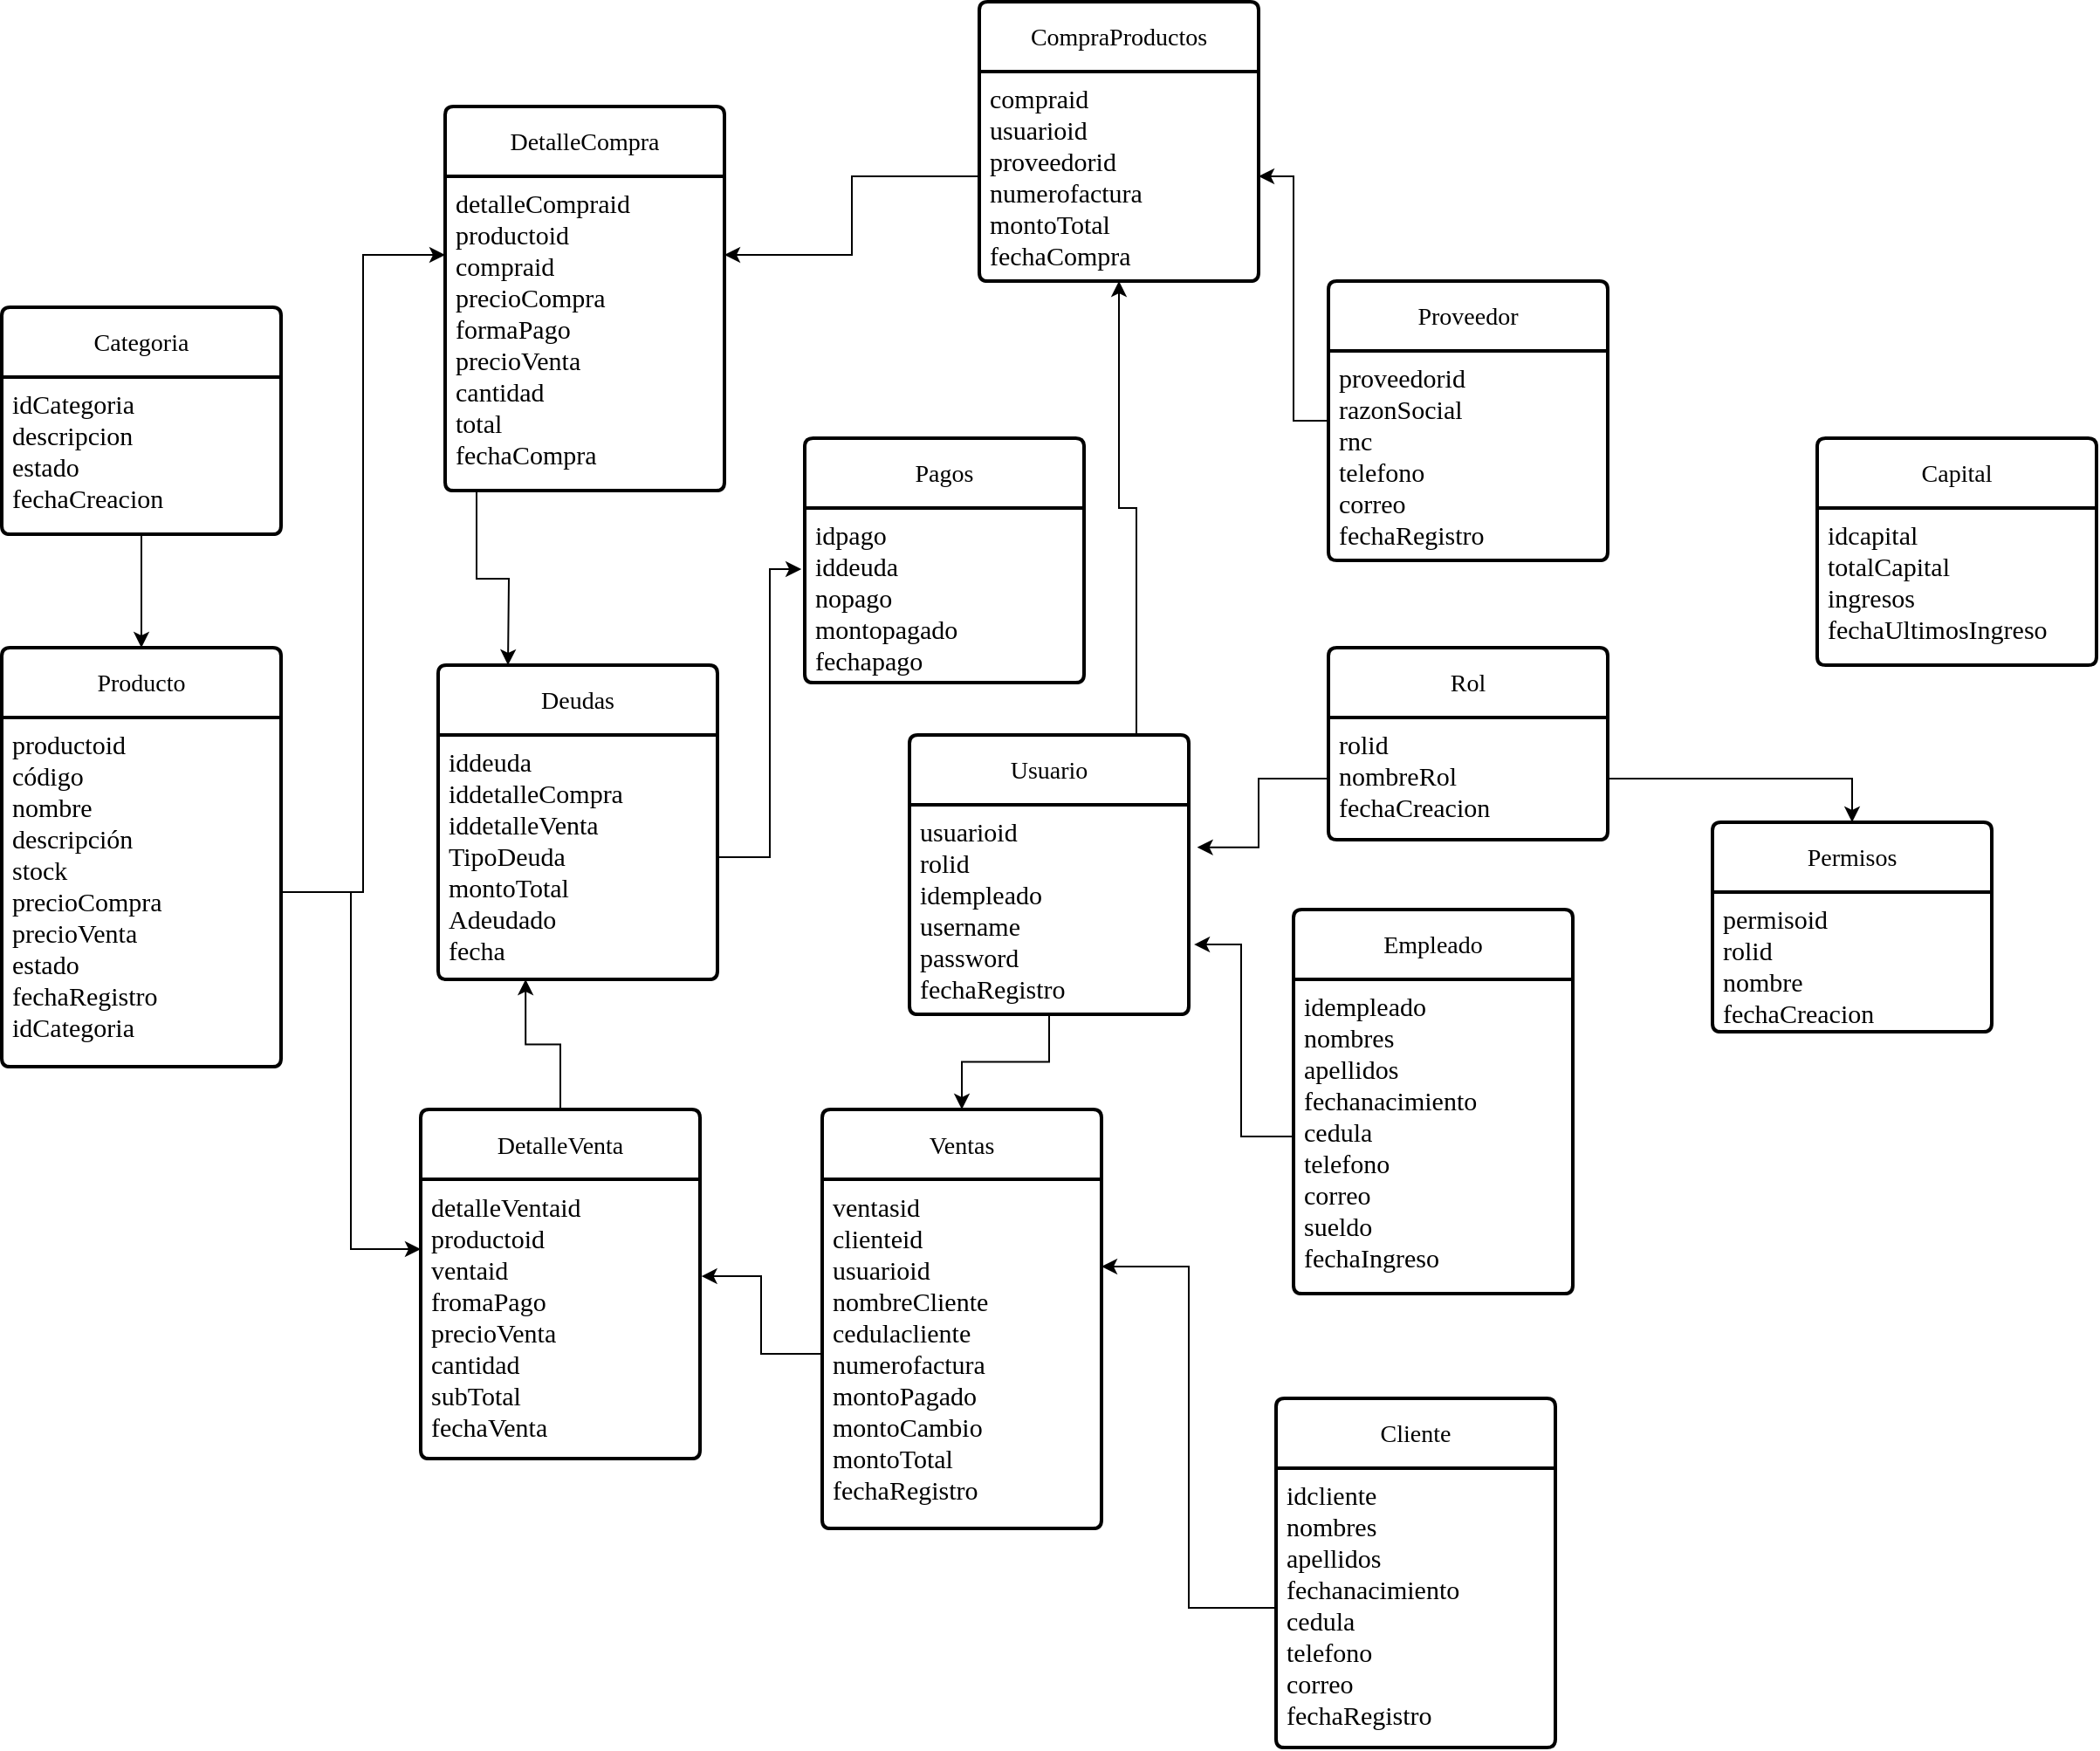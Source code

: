 <mxfile version="24.7.5">
  <diagram name="Página-1" id="-LyNF7EkdQ8stSd87AwN">
    <mxGraphModel dx="1974" dy="1844" grid="1" gridSize="10" guides="1" tooltips="1" connect="1" arrows="1" fold="1" page="1" pageScale="1" pageWidth="827" pageHeight="1169" math="0" shadow="0">
      <root>
        <mxCell id="0" />
        <mxCell id="1" parent="0" />
        <mxCell id="U6ZwaRL902qGQz3W7HtV-21" value="&lt;font face=&quot;Comic Sans MS&quot;&gt;Cliente&lt;/font&gt;" style="swimlane;childLayout=stackLayout;horizontal=1;startSize=40;horizontalStack=0;rounded=1;fontSize=14;fontStyle=0;strokeWidth=2;resizeParent=0;resizeLast=1;shadow=0;dashed=0;align=center;arcSize=4;whiteSpace=wrap;html=1;" parent="1" vertex="1">
          <mxGeometry x="730" y="630" width="160" height="200" as="geometry" />
        </mxCell>
        <mxCell id="U6ZwaRL902qGQz3W7HtV-22" value="&lt;font style=&quot;font-size: 15px;&quot; face=&quot;Comic Sans MS&quot;&gt;idcliente&lt;br&gt;nombres&lt;br&gt;apellidos&lt;br&gt;fechanacimiento&lt;br&gt;cedula&lt;br&gt;telefono&lt;br&gt;correo&lt;br&gt;fechaRegistro&lt;br&gt;&lt;/font&gt;" style="align=left;strokeColor=none;fillColor=none;spacingLeft=4;fontSize=12;verticalAlign=top;resizable=0;rotatable=0;part=1;html=1;" parent="U6ZwaRL902qGQz3W7HtV-21" vertex="1">
          <mxGeometry y="40" width="160" height="160" as="geometry" />
        </mxCell>
        <mxCell id="U6ZwaRL902qGQz3W7HtV-24" value="&lt;font face=&quot;Comic Sans MS&quot;&gt;Producto&lt;/font&gt;" style="swimlane;childLayout=stackLayout;horizontal=1;startSize=40;horizontalStack=0;rounded=1;fontSize=14;fontStyle=0;strokeWidth=2;resizeParent=0;resizeLast=1;shadow=0;dashed=0;align=center;arcSize=4;whiteSpace=wrap;html=1;" parent="1" vertex="1">
          <mxGeometry y="200" width="160" height="240" as="geometry" />
        </mxCell>
        <mxCell id="U6ZwaRL902qGQz3W7HtV-25" value="&lt;font style=&quot;font-size: 15px;&quot; face=&quot;Comic Sans MS&quot;&gt;&lt;span style=&quot;font-size: 15px;&quot;&gt;productoid&lt;br&gt;&lt;/span&gt;&lt;font style=&quot;font-size: 15px;&quot;&gt;código&lt;br&gt;nombre&lt;br&gt;&lt;/font&gt;descripción&lt;br&gt;stock&lt;br&gt;precioCompra&lt;br&gt;precioVenta&lt;br&gt;estado&lt;br&gt;fechaRegistro&lt;br&gt;idCategoria&lt;br&gt;&lt;/font&gt;" style="align=left;strokeColor=none;fillColor=none;spacingLeft=4;fontSize=12;verticalAlign=top;resizable=0;rotatable=0;part=1;html=1;" parent="U6ZwaRL902qGQz3W7HtV-24" vertex="1">
          <mxGeometry y="40" width="160" height="200" as="geometry" />
        </mxCell>
        <mxCell id="U6ZwaRL902qGQz3W7HtV-27" value="&lt;font face=&quot;Comic Sans MS&quot;&gt;Categoria&lt;/font&gt;" style="swimlane;childLayout=stackLayout;horizontal=1;startSize=40;horizontalStack=0;rounded=1;fontSize=14;fontStyle=0;strokeWidth=2;resizeParent=0;resizeLast=1;shadow=0;dashed=0;align=center;arcSize=4;whiteSpace=wrap;html=1;" parent="1" vertex="1">
          <mxGeometry y="5" width="160" height="130" as="geometry" />
        </mxCell>
        <mxCell id="U6ZwaRL902qGQz3W7HtV-28" value="&lt;font style=&quot;font-size: 15px;&quot; face=&quot;Comic Sans MS&quot;&gt;idCategoria&lt;br&gt;descripcion&lt;br&gt;estado&lt;br&gt;fechaCreacion&lt;/font&gt;" style="align=left;strokeColor=none;fillColor=none;spacingLeft=4;fontSize=12;verticalAlign=top;resizable=0;rotatable=0;part=1;html=1;" parent="U6ZwaRL902qGQz3W7HtV-27" vertex="1">
          <mxGeometry y="40" width="160" height="90" as="geometry" />
        </mxCell>
        <mxCell id="U6ZwaRL902qGQz3W7HtV-52" style="edgeStyle=orthogonalEdgeStyle;rounded=0;orthogonalLoop=1;jettySize=auto;html=1;entryX=0.5;entryY=1;entryDx=0;entryDy=0;" parent="1" source="U6ZwaRL902qGQz3W7HtV-29" target="U6ZwaRL902qGQz3W7HtV-36" edge="1">
          <mxGeometry relative="1" as="geometry">
            <Array as="points">
              <mxPoint x="650" y="120" />
              <mxPoint x="640" y="120" />
            </Array>
          </mxGeometry>
        </mxCell>
        <mxCell id="U6ZwaRL902qGQz3W7HtV-29" value="&lt;font face=&quot;Comic Sans MS&quot;&gt;Usuario&lt;/font&gt;" style="swimlane;childLayout=stackLayout;horizontal=1;startSize=40;horizontalStack=0;rounded=1;fontSize=14;fontStyle=0;strokeWidth=2;resizeParent=0;resizeLast=1;shadow=0;dashed=0;align=center;arcSize=4;whiteSpace=wrap;html=1;" parent="1" vertex="1">
          <mxGeometry x="520" y="250" width="160" height="160" as="geometry" />
        </mxCell>
        <mxCell id="U6ZwaRL902qGQz3W7HtV-30" value="&lt;font style=&quot;font-size: 15px;&quot; face=&quot;Comic Sans MS&quot;&gt;usuarioid&lt;br&gt;rolid&lt;/font&gt;&lt;div&gt;&lt;font style=&quot;font-size: 15px;&quot; face=&quot;Comic Sans MS&quot;&gt;idempleado&lt;br&gt;username&lt;/font&gt;&lt;div&gt;&lt;font style=&quot;font-size: 15px;&quot; face=&quot;Comic Sans MS&quot;&gt;password&lt;br&gt;fechaRegistro&lt;br&gt;&lt;/font&gt;&lt;/div&gt;&lt;/div&gt;" style="align=left;strokeColor=none;fillColor=none;spacingLeft=4;fontSize=12;verticalAlign=top;resizable=0;rotatable=0;part=1;html=1;" parent="U6ZwaRL902qGQz3W7HtV-29" vertex="1">
          <mxGeometry y="40" width="160" height="120" as="geometry" />
        </mxCell>
        <mxCell id="U6ZwaRL902qGQz3W7HtV-33" value="&lt;font face=&quot;Comic Sans MS&quot;&gt;Rol&lt;/font&gt;" style="swimlane;childLayout=stackLayout;horizontal=1;startSize=40;horizontalStack=0;rounded=1;fontSize=14;fontStyle=0;strokeWidth=2;resizeParent=0;resizeLast=1;shadow=0;dashed=0;align=center;arcSize=4;whiteSpace=wrap;html=1;" parent="1" vertex="1">
          <mxGeometry x="760" y="200" width="160" height="110" as="geometry" />
        </mxCell>
        <mxCell id="U6ZwaRL902qGQz3W7HtV-34" value="&lt;font style=&quot;font-size: 15px;&quot; face=&quot;Comic Sans MS&quot;&gt;rolid&lt;br&gt;nombreRol&lt;br&gt;fechaCreacion&lt;/font&gt;" style="align=left;strokeColor=none;fillColor=none;spacingLeft=4;fontSize=12;verticalAlign=top;resizable=0;rotatable=0;part=1;html=1;" parent="U6ZwaRL902qGQz3W7HtV-33" vertex="1">
          <mxGeometry y="40" width="160" height="70" as="geometry" />
        </mxCell>
        <mxCell id="U6ZwaRL902qGQz3W7HtV-35" value="&lt;font face=&quot;Comic Sans MS&quot;&gt;CompraProductos&lt;/font&gt;" style="swimlane;childLayout=stackLayout;horizontal=1;startSize=40;horizontalStack=0;rounded=1;fontSize=14;fontStyle=0;strokeWidth=2;resizeParent=0;resizeLast=1;shadow=0;dashed=0;align=center;arcSize=4;whiteSpace=wrap;html=1;" parent="1" vertex="1">
          <mxGeometry x="560" y="-170" width="160" height="160" as="geometry" />
        </mxCell>
        <mxCell id="U6ZwaRL902qGQz3W7HtV-36" value="&lt;font style=&quot;font-size: 15px;&quot; face=&quot;Comic Sans MS&quot;&gt;compraid&lt;br&gt;usuarioid&lt;br&gt;proveedorid&lt;/font&gt;&lt;div&gt;&lt;font style=&quot;font-size: 15px;&quot; face=&quot;Comic Sans MS&quot;&gt;numerofactura&lt;br&gt;montoTotal&lt;br&gt;fechaCompra&lt;br&gt;&lt;/font&gt;&lt;/div&gt;" style="align=left;strokeColor=none;fillColor=none;spacingLeft=4;fontSize=12;verticalAlign=top;resizable=0;rotatable=0;part=1;html=1;" parent="U6ZwaRL902qGQz3W7HtV-35" vertex="1">
          <mxGeometry y="40" width="160" height="120" as="geometry" />
        </mxCell>
        <mxCell id="U6ZwaRL902qGQz3W7HtV-56" value="" style="edgeStyle=orthogonalEdgeStyle;rounded=0;orthogonalLoop=1;jettySize=auto;html=1;" parent="1" source="U6ZwaRL902qGQz3W7HtV-37" target="U6ZwaRL902qGQz3W7HtV-36" edge="1">
          <mxGeometry relative="1" as="geometry" />
        </mxCell>
        <mxCell id="U6ZwaRL902qGQz3W7HtV-37" value="&lt;font face=&quot;Comic Sans MS&quot;&gt;Proveedor&lt;/font&gt;" style="swimlane;childLayout=stackLayout;horizontal=1;startSize=40;horizontalStack=0;rounded=1;fontSize=14;fontStyle=0;strokeWidth=2;resizeParent=0;resizeLast=1;shadow=0;dashed=0;align=center;arcSize=4;whiteSpace=wrap;html=1;" parent="1" vertex="1">
          <mxGeometry x="760" y="-10" width="160" height="160" as="geometry" />
        </mxCell>
        <mxCell id="U6ZwaRL902qGQz3W7HtV-38" value="&lt;font style=&quot;font-size: 15px;&quot; face=&quot;Comic Sans MS&quot;&gt;proveedorid&lt;br&gt;razonSocial&lt;br&gt;rnc&lt;br&gt;telefono&lt;br&gt;correo&lt;br&gt;fechaRegistro&lt;br&gt;&lt;/font&gt;" style="align=left;strokeColor=none;fillColor=none;spacingLeft=4;fontSize=12;verticalAlign=top;resizable=0;rotatable=0;part=1;html=1;" parent="U6ZwaRL902qGQz3W7HtV-37" vertex="1">
          <mxGeometry y="40" width="160" height="120" as="geometry" />
        </mxCell>
        <mxCell id="U6ZwaRL902qGQz3W7HtV-39" value="&lt;font face=&quot;Comic Sans MS&quot;&gt;DetalleCompra&lt;/font&gt;" style="swimlane;childLayout=stackLayout;horizontal=1;startSize=40;horizontalStack=0;rounded=1;fontSize=14;fontStyle=0;strokeWidth=2;resizeParent=0;resizeLast=1;shadow=0;dashed=0;align=center;arcSize=4;whiteSpace=wrap;html=1;" parent="1" vertex="1">
          <mxGeometry x="254" y="-110" width="160" height="220" as="geometry" />
        </mxCell>
        <mxCell id="U6ZwaRL902qGQz3W7HtV-40" value="&lt;font style=&quot;font-size: 15px;&quot; face=&quot;Comic Sans MS&quot;&gt;detalleCompraid&lt;br&gt;productoid&lt;br&gt;compraid&lt;/font&gt;&lt;div&gt;&lt;font style=&quot;font-size: 15px;&quot; face=&quot;Comic Sans MS&quot;&gt;precioCompra&lt;/font&gt;&lt;/div&gt;&lt;div&gt;&lt;font style=&quot;font-size: 15px;&quot; face=&quot;Comic Sans MS&quot;&gt;formaPago&lt;br&gt;precioVenta&lt;br&gt;cantidad&lt;br&gt;total&lt;br&gt;fechaCompra&lt;br&gt;&lt;/font&gt;&lt;/div&gt;" style="align=left;strokeColor=none;fillColor=none;spacingLeft=4;fontSize=12;verticalAlign=top;resizable=0;rotatable=0;part=1;html=1;" parent="U6ZwaRL902qGQz3W7HtV-39" vertex="1">
          <mxGeometry y="40" width="160" height="180" as="geometry" />
        </mxCell>
        <mxCell id="U6ZwaRL902qGQz3W7HtV-41" value="&lt;font face=&quot;Comic Sans MS&quot;&gt;DetalleVenta&lt;/font&gt;" style="swimlane;childLayout=stackLayout;horizontal=1;startSize=40;horizontalStack=0;rounded=1;fontSize=14;fontStyle=0;strokeWidth=2;resizeParent=0;resizeLast=1;shadow=0;dashed=0;align=center;arcSize=4;whiteSpace=wrap;html=1;" parent="1" vertex="1">
          <mxGeometry x="240" y="464.5" width="160" height="200" as="geometry" />
        </mxCell>
        <mxCell id="U6ZwaRL902qGQz3W7HtV-42" value="&lt;font style=&quot;font-size: 15px;&quot; face=&quot;Comic Sans MS&quot;&gt;detalleVentaid&lt;br&gt;productoid&lt;br&gt;ventaid&lt;/font&gt;&lt;div&gt;&lt;font style=&quot;font-size: 15px;&quot; face=&quot;Comic Sans MS&quot;&gt;fromaPago&lt;br&gt;precioVenta&lt;br&gt;cantidad&lt;br&gt;subTotal&lt;br&gt;fechaVenta&lt;br&gt;&lt;/font&gt;&lt;/div&gt;" style="align=left;strokeColor=none;fillColor=none;spacingLeft=4;fontSize=12;verticalAlign=top;resizable=0;rotatable=0;part=1;html=1;" parent="U6ZwaRL902qGQz3W7HtV-41" vertex="1">
          <mxGeometry y="40" width="160" height="160" as="geometry" />
        </mxCell>
        <mxCell id="U6ZwaRL902qGQz3W7HtV-43" value="&lt;font face=&quot;Comic Sans MS&quot;&gt;Ventas&lt;/font&gt;" style="swimlane;childLayout=stackLayout;horizontal=1;startSize=40;horizontalStack=0;rounded=1;fontSize=14;fontStyle=0;strokeWidth=2;resizeParent=0;resizeLast=1;shadow=0;dashed=0;align=center;arcSize=4;whiteSpace=wrap;html=1;" parent="1" vertex="1">
          <mxGeometry x="470" y="464.5" width="160" height="240" as="geometry" />
        </mxCell>
        <mxCell id="U6ZwaRL902qGQz3W7HtV-44" value="&lt;font style=&quot;font-size: 15px;&quot; face=&quot;Comic Sans MS&quot;&gt;ventasid&lt;br&gt;clienteid&lt;br&gt;usuarioid&lt;/font&gt;&lt;div&gt;&lt;font face=&quot;Comic Sans MS&quot;&gt;&lt;span style=&quot;font-size: 15px;&quot;&gt;nombreCliente&lt;br&gt;&lt;/span&gt;&lt;/font&gt;&lt;div&gt;&lt;font style=&quot;font-size: 15px;&quot; face=&quot;Comic Sans MS&quot;&gt;cedulacliente&lt;/font&gt;&lt;/div&gt;&lt;div&gt;&lt;font style=&quot;font-size: 15px;&quot; face=&quot;Comic Sans MS&quot;&gt;numerofactura&lt;br&gt;montoPagado&lt;br&gt;montoCambio&lt;br&gt;montoTotal&lt;br&gt;fechaRegistro&lt;br&gt;&lt;/font&gt;&lt;/div&gt;&lt;/div&gt;" style="align=left;strokeColor=none;fillColor=none;spacingLeft=4;fontSize=12;verticalAlign=top;resizable=0;rotatable=0;part=1;html=1;" parent="U6ZwaRL902qGQz3W7HtV-43" vertex="1">
          <mxGeometry y="40" width="160" height="200" as="geometry" />
        </mxCell>
        <mxCell id="U6ZwaRL902qGQz3W7HtV-45" style="edgeStyle=orthogonalEdgeStyle;rounded=0;orthogonalLoop=1;jettySize=auto;html=1;entryX=1;entryY=0.25;entryDx=0;entryDy=0;" parent="1" source="U6ZwaRL902qGQz3W7HtV-22" target="U6ZwaRL902qGQz3W7HtV-44" edge="1">
          <mxGeometry relative="1" as="geometry" />
        </mxCell>
        <mxCell id="U6ZwaRL902qGQz3W7HtV-46" style="edgeStyle=orthogonalEdgeStyle;rounded=0;orthogonalLoop=1;jettySize=auto;html=1;entryX=1.005;entryY=0.347;entryDx=0;entryDy=0;entryPerimeter=0;" parent="1" source="U6ZwaRL902qGQz3W7HtV-44" target="U6ZwaRL902qGQz3W7HtV-42" edge="1">
          <mxGeometry relative="1" as="geometry" />
        </mxCell>
        <mxCell id="U6ZwaRL902qGQz3W7HtV-47" style="edgeStyle=orthogonalEdgeStyle;rounded=0;orthogonalLoop=1;jettySize=auto;html=1;entryX=0.5;entryY=0;entryDx=0;entryDy=0;" parent="1" source="U6ZwaRL902qGQz3W7HtV-28" target="U6ZwaRL902qGQz3W7HtV-24" edge="1">
          <mxGeometry relative="1" as="geometry" />
        </mxCell>
        <mxCell id="U6ZwaRL902qGQz3W7HtV-49" style="edgeStyle=orthogonalEdgeStyle;rounded=0;orthogonalLoop=1;jettySize=auto;html=1;entryX=0;entryY=0.25;entryDx=0;entryDy=0;" parent="1" source="U6ZwaRL902qGQz3W7HtV-25" target="U6ZwaRL902qGQz3W7HtV-42" edge="1">
          <mxGeometry relative="1" as="geometry" />
        </mxCell>
        <mxCell id="U6ZwaRL902qGQz3W7HtV-50" style="edgeStyle=orthogonalEdgeStyle;rounded=0;orthogonalLoop=1;jettySize=auto;html=1;entryX=0;entryY=0.25;entryDx=0;entryDy=0;" parent="1" source="U6ZwaRL902qGQz3W7HtV-25" target="U6ZwaRL902qGQz3W7HtV-40" edge="1">
          <mxGeometry relative="1" as="geometry" />
        </mxCell>
        <mxCell id="U6ZwaRL902qGQz3W7HtV-51" style="edgeStyle=orthogonalEdgeStyle;rounded=0;orthogonalLoop=1;jettySize=auto;html=1;entryX=0.5;entryY=0;entryDx=0;entryDy=0;" parent="1" source="U6ZwaRL902qGQz3W7HtV-30" target="U6ZwaRL902qGQz3W7HtV-43" edge="1">
          <mxGeometry relative="1" as="geometry" />
        </mxCell>
        <mxCell id="U6ZwaRL902qGQz3W7HtV-53" style="edgeStyle=orthogonalEdgeStyle;rounded=0;orthogonalLoop=1;jettySize=auto;html=1;entryX=1.03;entryY=0.203;entryDx=0;entryDy=0;entryPerimeter=0;" parent="1" source="U6ZwaRL902qGQz3W7HtV-34" target="U6ZwaRL902qGQz3W7HtV-30" edge="1">
          <mxGeometry relative="1" as="geometry" />
        </mxCell>
        <mxCell id="U6ZwaRL902qGQz3W7HtV-54" style="edgeStyle=orthogonalEdgeStyle;rounded=0;orthogonalLoop=1;jettySize=auto;html=1;entryX=1;entryY=0.25;entryDx=0;entryDy=0;" parent="1" source="U6ZwaRL902qGQz3W7HtV-36" target="U6ZwaRL902qGQz3W7HtV-40" edge="1">
          <mxGeometry relative="1" as="geometry" />
        </mxCell>
        <mxCell id="KT69WEN667ypxDn11KEn-1" value="&lt;font face=&quot;Comic Sans MS&quot;&gt;Permisos&lt;/font&gt;" style="swimlane;childLayout=stackLayout;horizontal=1;startSize=40;horizontalStack=0;rounded=1;fontSize=14;fontStyle=0;strokeWidth=2;resizeParent=0;resizeLast=1;shadow=0;dashed=0;align=center;arcSize=4;whiteSpace=wrap;html=1;" parent="1" vertex="1">
          <mxGeometry x="980" y="300" width="160" height="120" as="geometry" />
        </mxCell>
        <mxCell id="KT69WEN667ypxDn11KEn-2" value="&lt;div&gt;&lt;font style=&quot;font-size: 15px;&quot; face=&quot;Comic Sans MS&quot;&gt;permisoid&lt;/font&gt;&lt;/div&gt;&lt;font style=&quot;font-size: 15px;&quot; face=&quot;Comic Sans MS&quot;&gt;rolid&lt;br&gt;nombre&lt;br&gt;fechaCreacion&lt;/font&gt;" style="align=left;strokeColor=none;fillColor=none;spacingLeft=4;fontSize=12;verticalAlign=top;resizable=0;rotatable=0;part=1;html=1;" parent="KT69WEN667ypxDn11KEn-1" vertex="1">
          <mxGeometry y="40" width="160" height="80" as="geometry" />
        </mxCell>
        <mxCell id="m2Gm8XDprW2LGbfDM8dn-3" style="edgeStyle=orthogonalEdgeStyle;rounded=0;orthogonalLoop=1;jettySize=auto;html=1;entryX=0.5;entryY=0;entryDx=0;entryDy=0;" parent="1" source="U6ZwaRL902qGQz3W7HtV-34" target="KT69WEN667ypxDn11KEn-1" edge="1">
          <mxGeometry relative="1" as="geometry" />
        </mxCell>
        <mxCell id="fYqv5yUMMcigPtQxDcQq-1" value="&lt;font face=&quot;Comic Sans MS&quot;&gt;Empleado&lt;/font&gt;" style="swimlane;childLayout=stackLayout;horizontal=1;startSize=40;horizontalStack=0;rounded=1;fontSize=14;fontStyle=0;strokeWidth=2;resizeParent=0;resizeLast=1;shadow=0;dashed=0;align=center;arcSize=4;whiteSpace=wrap;html=1;" parent="1" vertex="1">
          <mxGeometry x="740" y="350" width="160" height="220" as="geometry" />
        </mxCell>
        <mxCell id="fYqv5yUMMcigPtQxDcQq-2" value="&lt;font style=&quot;font-size: 15px;&quot; face=&quot;Comic Sans MS&quot;&gt;idempleado&lt;br&gt;nombres&lt;br&gt;apellidos&lt;br&gt;fechanacimiento&lt;br&gt;cedula&lt;br&gt;telefono&lt;br&gt;correo&lt;/font&gt;&lt;div&gt;&lt;font style=&quot;font-size: 15px;&quot; face=&quot;Comic Sans MS&quot;&gt;sueldo&lt;br&gt;fechaIngreso&lt;br&gt;&lt;/font&gt;&lt;/div&gt;" style="align=left;strokeColor=none;fillColor=none;spacingLeft=4;fontSize=12;verticalAlign=top;resizable=0;rotatable=0;part=1;html=1;" parent="fYqv5yUMMcigPtQxDcQq-1" vertex="1">
          <mxGeometry y="40" width="160" height="180" as="geometry" />
        </mxCell>
        <mxCell id="fYqv5yUMMcigPtQxDcQq-4" style="edgeStyle=orthogonalEdgeStyle;rounded=0;orthogonalLoop=1;jettySize=auto;html=1;entryX=1.019;entryY=0.667;entryDx=0;entryDy=0;entryPerimeter=0;" parent="1" source="fYqv5yUMMcigPtQxDcQq-2" target="U6ZwaRL902qGQz3W7HtV-30" edge="1">
          <mxGeometry relative="1" as="geometry" />
        </mxCell>
        <mxCell id="fYqv5yUMMcigPtQxDcQq-7" value="&lt;font face=&quot;Comic Sans MS&quot;&gt;Deudas&lt;/font&gt;" style="swimlane;childLayout=stackLayout;horizontal=1;startSize=40;horizontalStack=0;rounded=1;fontSize=14;fontStyle=0;strokeWidth=2;resizeParent=0;resizeLast=1;shadow=0;dashed=0;align=center;arcSize=4;whiteSpace=wrap;html=1;" parent="1" vertex="1">
          <mxGeometry x="250" y="210" width="160" height="180" as="geometry" />
        </mxCell>
        <mxCell id="fYqv5yUMMcigPtQxDcQq-8" value="&lt;font face=&quot;Comic Sans MS&quot;&gt;&lt;span style=&quot;font-size: 15px;&quot;&gt;iddeuda&lt;/span&gt;&lt;/font&gt;&lt;div&gt;&lt;font face=&quot;Comic Sans MS&quot;&gt;&lt;span style=&quot;font-size: 15px;&quot;&gt;iddetalleCompra&lt;/span&gt;&lt;/font&gt;&lt;/div&gt;&lt;div&gt;&lt;font face=&quot;Comic Sans MS&quot;&gt;&lt;span style=&quot;font-size: 15px;&quot;&gt;iddetalleVenta&lt;/span&gt;&lt;/font&gt;&lt;/div&gt;&lt;div&gt;&lt;font face=&quot;Comic Sans MS&quot;&gt;&lt;span style=&quot;font-size: 15px;&quot;&gt;TipoDeuda&lt;/span&gt;&lt;/font&gt;&lt;/div&gt;&lt;div&gt;&lt;font face=&quot;Comic Sans MS&quot;&gt;&lt;span style=&quot;font-size: 15px;&quot;&gt;montoTotal&lt;/span&gt;&lt;/font&gt;&lt;/div&gt;&lt;div&gt;&lt;font face=&quot;Comic Sans MS&quot;&gt;&lt;span style=&quot;font-size: 15px;&quot;&gt;Adeudado&lt;/span&gt;&lt;/font&gt;&lt;/div&gt;&lt;div&gt;&lt;font face=&quot;Comic Sans MS&quot;&gt;&lt;span style=&quot;font-size: 15px;&quot;&gt;fecha&lt;/span&gt;&lt;/font&gt;&lt;/div&gt;" style="align=left;strokeColor=none;fillColor=none;spacingLeft=4;fontSize=12;verticalAlign=top;resizable=0;rotatable=0;part=1;html=1;" parent="fYqv5yUMMcigPtQxDcQq-7" vertex="1">
          <mxGeometry y="40" width="160" height="140" as="geometry" />
        </mxCell>
        <mxCell id="fYqv5yUMMcigPtQxDcQq-13" value="&lt;font face=&quot;Comic Sans MS&quot;&gt;Capital&lt;/font&gt;" style="swimlane;childLayout=stackLayout;horizontal=1;startSize=40;horizontalStack=0;rounded=1;fontSize=14;fontStyle=0;strokeWidth=2;resizeParent=0;resizeLast=1;shadow=0;dashed=0;align=center;arcSize=4;whiteSpace=wrap;html=1;" parent="1" vertex="1">
          <mxGeometry x="1040" y="80" width="160" height="130" as="geometry" />
        </mxCell>
        <mxCell id="fYqv5yUMMcigPtQxDcQq-14" value="&lt;font face=&quot;Comic Sans MS&quot;&gt;&lt;span style=&quot;font-size: 15px;&quot;&gt;idcapital&lt;/span&gt;&lt;/font&gt;&lt;div&gt;&lt;font face=&quot;Comic Sans MS&quot;&gt;&lt;span style=&quot;font-size: 15px;&quot;&gt;totalCapital&lt;/span&gt;&lt;/font&gt;&lt;/div&gt;&lt;div&gt;&lt;font face=&quot;Comic Sans MS&quot;&gt;&lt;span style=&quot;font-size: 15px;&quot;&gt;ingresos&lt;/span&gt;&lt;/font&gt;&lt;/div&gt;&lt;div&gt;&lt;font face=&quot;Comic Sans MS&quot;&gt;&lt;span style=&quot;font-size: 15px;&quot;&gt;fechaUltimosIngreso&lt;/span&gt;&lt;/font&gt;&lt;/div&gt;" style="align=left;strokeColor=none;fillColor=none;spacingLeft=4;fontSize=12;verticalAlign=top;resizable=0;rotatable=0;part=1;html=1;" parent="fYqv5yUMMcigPtQxDcQq-13" vertex="1">
          <mxGeometry y="40" width="160" height="90" as="geometry" />
        </mxCell>
        <mxCell id="fYqv5yUMMcigPtQxDcQq-16" value="&lt;font face=&quot;Comic Sans MS&quot;&gt;Pagos&lt;/font&gt;" style="swimlane;childLayout=stackLayout;horizontal=1;startSize=40;horizontalStack=0;rounded=1;fontSize=14;fontStyle=0;strokeWidth=2;resizeParent=0;resizeLast=1;shadow=0;dashed=0;align=center;arcSize=4;whiteSpace=wrap;html=1;" parent="1" vertex="1">
          <mxGeometry x="460" y="80" width="160" height="140" as="geometry" />
        </mxCell>
        <mxCell id="fYqv5yUMMcigPtQxDcQq-17" value="&lt;div&gt;&lt;font face=&quot;Comic Sans MS&quot;&gt;&lt;span style=&quot;font-size: 15px;&quot;&gt;idpago&lt;/span&gt;&lt;/font&gt;&lt;/div&gt;&lt;font face=&quot;Comic Sans MS&quot;&gt;&lt;span style=&quot;font-size: 15px;&quot;&gt;iddeuda&lt;/span&gt;&lt;/font&gt;&lt;div&gt;&lt;font face=&quot;Comic Sans MS&quot;&gt;&lt;span style=&quot;font-size: 15px;&quot;&gt;nopago&lt;/span&gt;&lt;/font&gt;&lt;/div&gt;&lt;div&gt;&lt;font face=&quot;Comic Sans MS&quot;&gt;&lt;span style=&quot;font-size: 15px;&quot;&gt;montopagado&lt;/span&gt;&lt;/font&gt;&lt;/div&gt;&lt;div&gt;&lt;font face=&quot;Comic Sans MS&quot;&gt;&lt;span style=&quot;font-size: 15px;&quot;&gt;fechapago&lt;/span&gt;&lt;/font&gt;&lt;/div&gt;" style="align=left;strokeColor=none;fillColor=none;spacingLeft=4;fontSize=12;verticalAlign=top;resizable=0;rotatable=0;part=1;html=1;" parent="fYqv5yUMMcigPtQxDcQq-16" vertex="1">
          <mxGeometry y="40" width="160" height="100" as="geometry" />
        </mxCell>
        <mxCell id="fYqv5yUMMcigPtQxDcQq-18" style="edgeStyle=orthogonalEdgeStyle;rounded=0;orthogonalLoop=1;jettySize=auto;html=1;entryX=-0.012;entryY=0.35;entryDx=0;entryDy=0;entryPerimeter=0;" parent="1" source="fYqv5yUMMcigPtQxDcQq-8" target="fYqv5yUMMcigPtQxDcQq-17" edge="1">
          <mxGeometry relative="1" as="geometry">
            <Array as="points">
              <mxPoint x="440" y="320" />
              <mxPoint x="440" y="155" />
            </Array>
          </mxGeometry>
        </mxCell>
        <mxCell id="fYqv5yUMMcigPtQxDcQq-20" style="edgeStyle=orthogonalEdgeStyle;rounded=0;orthogonalLoop=1;jettySize=auto;html=1;entryX=0.45;entryY=0;entryDx=0;entryDy=0;entryPerimeter=0;" parent="1" edge="1">
          <mxGeometry relative="1" as="geometry">
            <mxPoint x="292" y="110" as="sourcePoint" />
            <mxPoint x="290" y="210" as="targetPoint" />
          </mxGeometry>
        </mxCell>
        <mxCell id="fYqv5yUMMcigPtQxDcQq-22" style="edgeStyle=orthogonalEdgeStyle;rounded=0;orthogonalLoop=1;jettySize=auto;html=1;entryX=0.313;entryY=1;entryDx=0;entryDy=0;entryPerimeter=0;" parent="1" source="U6ZwaRL902qGQz3W7HtV-41" target="fYqv5yUMMcigPtQxDcQq-8" edge="1">
          <mxGeometry relative="1" as="geometry" />
        </mxCell>
      </root>
    </mxGraphModel>
  </diagram>
</mxfile>
